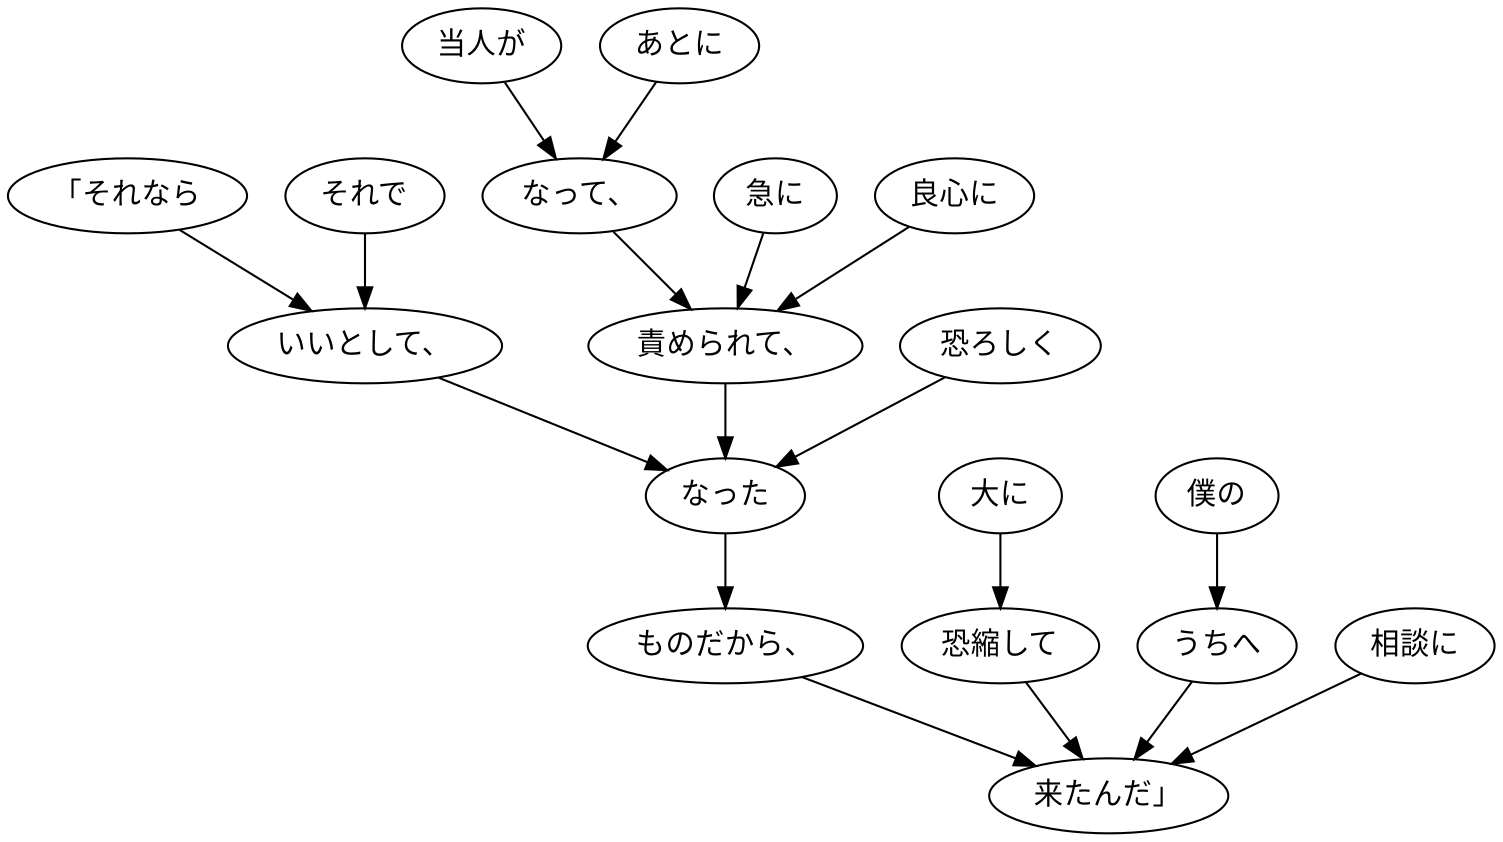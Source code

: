 digraph graph7554 {
	node0 [label="「それなら"];
	node1 [label="それで"];
	node2 [label="いいとして、"];
	node3 [label="当人が"];
	node4 [label="あとに"];
	node5 [label="なって、"];
	node6 [label="急に"];
	node7 [label="良心に"];
	node8 [label="責められて、"];
	node9 [label="恐ろしく"];
	node10 [label="なった"];
	node11 [label="ものだから、"];
	node12 [label="大に"];
	node13 [label="恐縮して"];
	node14 [label="僕の"];
	node15 [label="うちへ"];
	node16 [label="相談に"];
	node17 [label="来たんだ」"];
	node0 -> node2;
	node1 -> node2;
	node2 -> node10;
	node3 -> node5;
	node4 -> node5;
	node5 -> node8;
	node6 -> node8;
	node7 -> node8;
	node8 -> node10;
	node9 -> node10;
	node10 -> node11;
	node11 -> node17;
	node12 -> node13;
	node13 -> node17;
	node14 -> node15;
	node15 -> node17;
	node16 -> node17;
}
